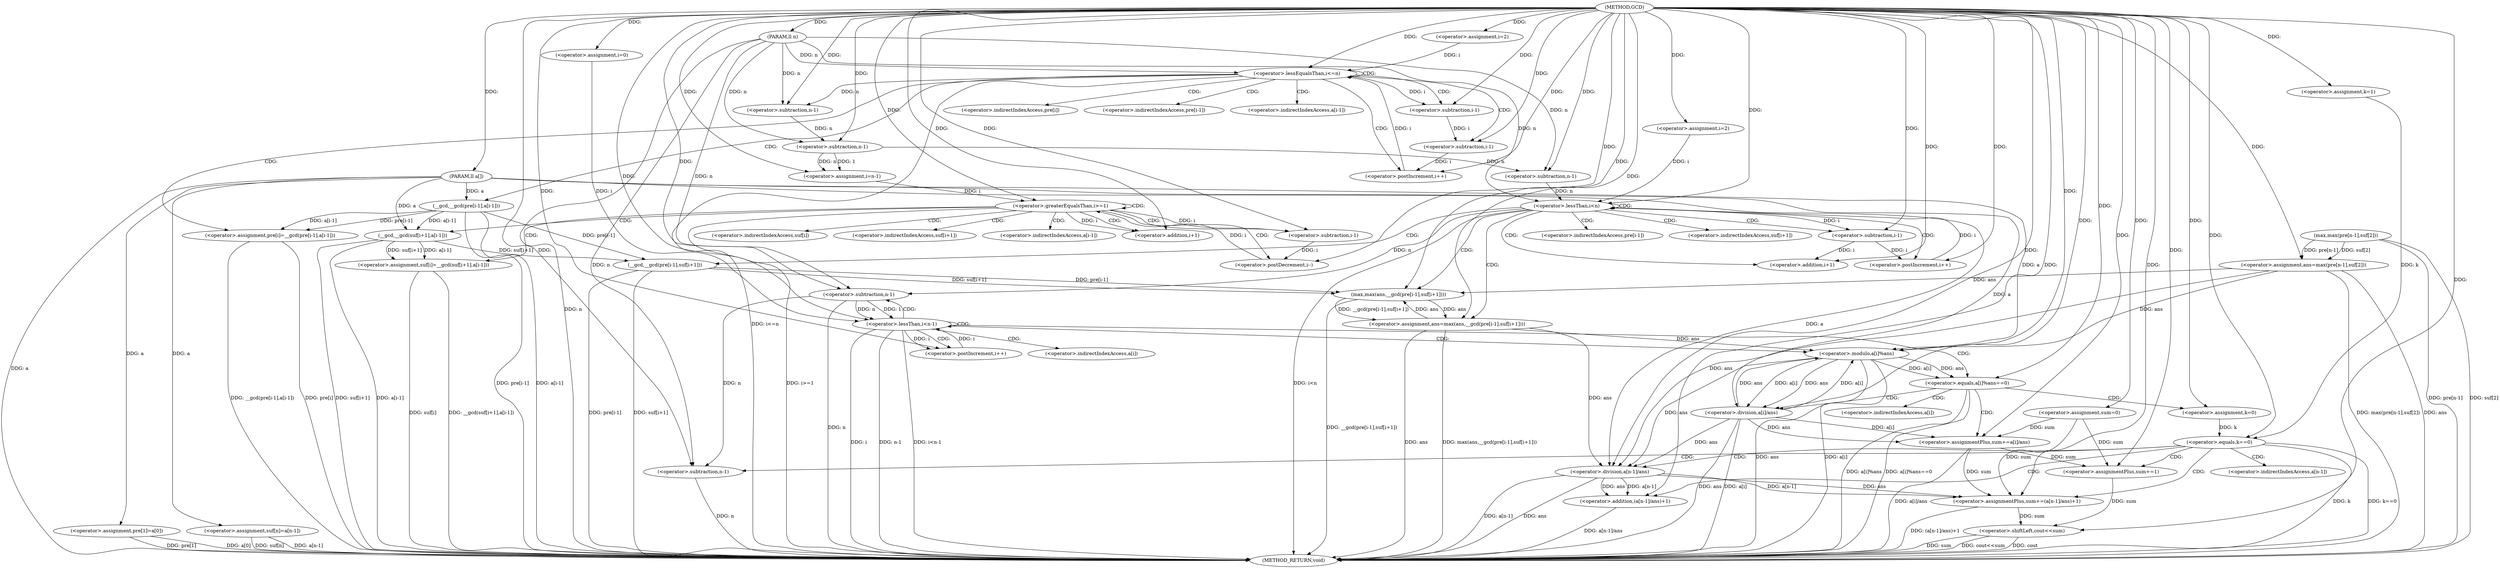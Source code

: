 digraph "GCD" {  
"1000157" [label = "(METHOD,GCD)" ]
"1000331" [label = "(METHOD_RETURN,void)" ]
"1000158" [label = "(PARAM,ll a[])" ]
"1000159" [label = "(PARAM,ll n)" ]
"1000163" [label = "(<operator>.assignment,pre[1]=a[0])" ]
"1000195" [label = "(<operator>.assignment,suf[n]=a[n-1])" ]
"1000232" [label = "(<operator>.assignment,ans=max(pre[n-1],suf[2]))" ]
"1000270" [label = "(<operator>.assignment,k=1)" ]
"1000274" [label = "(<operator>.assignment,sum=0)" ]
"1000328" [label = "(<operator>.shiftLeft,cout<<sum)" ]
"1000172" [label = "(<operator>.assignment,i=2)" ]
"1000175" [label = "(<operator>.lessEqualsThan,i<=n)" ]
"1000178" [label = "(<operator>.postIncrement,i++)" ]
"1000180" [label = "(<operator>.assignment,pre[i]=__gcd(pre[i-1],a[i-1]))" ]
"1000206" [label = "(<operator>.assignment,i=n-1)" ]
"1000211" [label = "(<operator>.greaterEqualsThan,i>=1)" ]
"1000214" [label = "(<operator>.postDecrement,i--)" ]
"1000216" [label = "(<operator>.assignment,suf[i]=__gcd(suf[i+1],a[i-1]))" ]
"1000245" [label = "(<operator>.assignment,i=2)" ]
"1000248" [label = "(<operator>.lessThan,i<n)" ]
"1000251" [label = "(<operator>.postIncrement,i++)" ]
"1000279" [label = "(<operator>.assignment,i=0)" ]
"1000282" [label = "(<operator>.lessThan,i<n-1)" ]
"1000287" [label = "(<operator>.postIncrement,i++)" ]
"1000310" [label = "(<operator>.equals,k==0)" ]
"1000313" [label = "(<operator>.assignmentPlus,sum+=(a[n-1]/ans)+1)" ]
"1000234" [label = "(max,max(pre[n-1],suf[2]))" ]
"1000254" [label = "(<operator>.assignment,ans=max(ans,__gcd(pre[i-1],suf[i+1])))" ]
"1000325" [label = "(<operator>.assignmentPlus,sum+=1)" ]
"1000184" [label = "(__gcd,__gcd(pre[i-1],a[i-1]))" ]
"1000201" [label = "(<operator>.subtraction,n-1)" ]
"1000208" [label = "(<operator>.subtraction,n-1)" ]
"1000220" [label = "(__gcd,__gcd(suf[i+1],a[i-1]))" ]
"1000284" [label = "(<operator>.subtraction,n-1)" ]
"1000291" [label = "(<operator>.equals,a[i]%ans==0)" ]
"1000298" [label = "(<operator>.assignmentPlus,sum+=a[i]/ans)" ]
"1000315" [label = "(<operator>.addition,(a[n-1]/ans)+1)" ]
"1000237" [label = "(<operator>.subtraction,n-1)" ]
"1000256" [label = "(max,max(ans,__gcd(pre[i-1],suf[i+1])))" ]
"1000306" [label = "(<operator>.assignment,k=0)" ]
"1000316" [label = "(<operator>.division,a[n-1]/ans)" ]
"1000187" [label = "(<operator>.subtraction,i-1)" ]
"1000192" [label = "(<operator>.subtraction,i-1)" ]
"1000223" [label = "(<operator>.addition,i+1)" ]
"1000228" [label = "(<operator>.subtraction,i-1)" ]
"1000258" [label = "(__gcd,__gcd(pre[i-1],suf[i+1]))" ]
"1000292" [label = "(<operator>.modulo,a[i]%ans)" ]
"1000300" [label = "(<operator>.division,a[i]/ans)" ]
"1000319" [label = "(<operator>.subtraction,n-1)" ]
"1000261" [label = "(<operator>.subtraction,i-1)" ]
"1000266" [label = "(<operator>.addition,i+1)" ]
"1000181" [label = "(<operator>.indirectIndexAccess,pre[i])" ]
"1000217" [label = "(<operator>.indirectIndexAccess,suf[i])" ]
"1000185" [label = "(<operator>.indirectIndexAccess,pre[i-1])" ]
"1000190" [label = "(<operator>.indirectIndexAccess,a[i-1])" ]
"1000221" [label = "(<operator>.indirectIndexAccess,suf[i+1])" ]
"1000226" [label = "(<operator>.indirectIndexAccess,a[i-1])" ]
"1000317" [label = "(<operator>.indirectIndexAccess,a[n-1])" ]
"1000259" [label = "(<operator>.indirectIndexAccess,pre[i-1])" ]
"1000264" [label = "(<operator>.indirectIndexAccess,suf[i+1])" ]
"1000293" [label = "(<operator>.indirectIndexAccess,a[i])" ]
"1000301" [label = "(<operator>.indirectIndexAccess,a[i])" ]
  "1000158" -> "1000331"  [ label = "DDG: a"] 
  "1000159" -> "1000331"  [ label = "DDG: n"] 
  "1000163" -> "1000331"  [ label = "DDG: pre[1]"] 
  "1000163" -> "1000331"  [ label = "DDG: a[0]"] 
  "1000175" -> "1000331"  [ label = "DDG: i<=n"] 
  "1000195" -> "1000331"  [ label = "DDG: suf[n]"] 
  "1000195" -> "1000331"  [ label = "DDG: a[n-1]"] 
  "1000211" -> "1000331"  [ label = "DDG: i>=1"] 
  "1000232" -> "1000331"  [ label = "DDG: ans"] 
  "1000234" -> "1000331"  [ label = "DDG: pre[n-1]"] 
  "1000234" -> "1000331"  [ label = "DDG: suf[2]"] 
  "1000232" -> "1000331"  [ label = "DDG: max(pre[n-1],suf[2])"] 
  "1000248" -> "1000331"  [ label = "DDG: i<n"] 
  "1000282" -> "1000331"  [ label = "DDG: i"] 
  "1000284" -> "1000331"  [ label = "DDG: n"] 
  "1000282" -> "1000331"  [ label = "DDG: n-1"] 
  "1000282" -> "1000331"  [ label = "DDG: i<n-1"] 
  "1000310" -> "1000331"  [ label = "DDG: k"] 
  "1000310" -> "1000331"  [ label = "DDG: k==0"] 
  "1000319" -> "1000331"  [ label = "DDG: n"] 
  "1000316" -> "1000331"  [ label = "DDG: a[n-1]"] 
  "1000316" -> "1000331"  [ label = "DDG: ans"] 
  "1000315" -> "1000331"  [ label = "DDG: a[n-1]/ans"] 
  "1000313" -> "1000331"  [ label = "DDG: (a[n-1]/ans)+1"] 
  "1000328" -> "1000331"  [ label = "DDG: sum"] 
  "1000328" -> "1000331"  [ label = "DDG: cout<<sum"] 
  "1000292" -> "1000331"  [ label = "DDG: a[i]"] 
  "1000292" -> "1000331"  [ label = "DDG: ans"] 
  "1000291" -> "1000331"  [ label = "DDG: a[i]%ans"] 
  "1000291" -> "1000331"  [ label = "DDG: a[i]%ans==0"] 
  "1000300" -> "1000331"  [ label = "DDG: a[i]"] 
  "1000300" -> "1000331"  [ label = "DDG: ans"] 
  "1000298" -> "1000331"  [ label = "DDG: a[i]/ans"] 
  "1000254" -> "1000331"  [ label = "DDG: ans"] 
  "1000258" -> "1000331"  [ label = "DDG: pre[i-1]"] 
  "1000258" -> "1000331"  [ label = "DDG: suf[i+1]"] 
  "1000256" -> "1000331"  [ label = "DDG: __gcd(pre[i-1],suf[i+1])"] 
  "1000254" -> "1000331"  [ label = "DDG: max(ans,__gcd(pre[i-1],suf[i+1]))"] 
  "1000216" -> "1000331"  [ label = "DDG: suf[i]"] 
  "1000220" -> "1000331"  [ label = "DDG: suf[i+1]"] 
  "1000220" -> "1000331"  [ label = "DDG: a[i-1]"] 
  "1000216" -> "1000331"  [ label = "DDG: __gcd(suf[i+1],a[i-1])"] 
  "1000180" -> "1000331"  [ label = "DDG: pre[i]"] 
  "1000184" -> "1000331"  [ label = "DDG: pre[i-1]"] 
  "1000184" -> "1000331"  [ label = "DDG: a[i-1]"] 
  "1000180" -> "1000331"  [ label = "DDG: __gcd(pre[i-1],a[i-1])"] 
  "1000328" -> "1000331"  [ label = "DDG: cout"] 
  "1000157" -> "1000158"  [ label = "DDG: "] 
  "1000157" -> "1000159"  [ label = "DDG: "] 
  "1000158" -> "1000163"  [ label = "DDG: a"] 
  "1000158" -> "1000195"  [ label = "DDG: a"] 
  "1000234" -> "1000232"  [ label = "DDG: pre[n-1]"] 
  "1000234" -> "1000232"  [ label = "DDG: suf[2]"] 
  "1000157" -> "1000270"  [ label = "DDG: "] 
  "1000157" -> "1000274"  [ label = "DDG: "] 
  "1000157" -> "1000172"  [ label = "DDG: "] 
  "1000184" -> "1000180"  [ label = "DDG: a[i-1]"] 
  "1000184" -> "1000180"  [ label = "DDG: pre[i-1]"] 
  "1000208" -> "1000206"  [ label = "DDG: n"] 
  "1000208" -> "1000206"  [ label = "DDG: 1"] 
  "1000220" -> "1000216"  [ label = "DDG: a[i-1]"] 
  "1000220" -> "1000216"  [ label = "DDG: suf[i+1]"] 
  "1000157" -> "1000232"  [ label = "DDG: "] 
  "1000157" -> "1000245"  [ label = "DDG: "] 
  "1000157" -> "1000279"  [ label = "DDG: "] 
  "1000316" -> "1000313"  [ label = "DDG: a[n-1]"] 
  "1000316" -> "1000313"  [ label = "DDG: ans"] 
  "1000157" -> "1000313"  [ label = "DDG: "] 
  "1000157" -> "1000328"  [ label = "DDG: "] 
  "1000325" -> "1000328"  [ label = "DDG: sum"] 
  "1000313" -> "1000328"  [ label = "DDG: sum"] 
  "1000172" -> "1000175"  [ label = "DDG: i"] 
  "1000178" -> "1000175"  [ label = "DDG: i"] 
  "1000157" -> "1000175"  [ label = "DDG: "] 
  "1000159" -> "1000175"  [ label = "DDG: n"] 
  "1000192" -> "1000178"  [ label = "DDG: i"] 
  "1000157" -> "1000178"  [ label = "DDG: "] 
  "1000157" -> "1000206"  [ label = "DDG: "] 
  "1000206" -> "1000211"  [ label = "DDG: i"] 
  "1000214" -> "1000211"  [ label = "DDG: i"] 
  "1000157" -> "1000211"  [ label = "DDG: "] 
  "1000228" -> "1000214"  [ label = "DDG: i"] 
  "1000157" -> "1000214"  [ label = "DDG: "] 
  "1000245" -> "1000248"  [ label = "DDG: i"] 
  "1000251" -> "1000248"  [ label = "DDG: i"] 
  "1000157" -> "1000248"  [ label = "DDG: "] 
  "1000237" -> "1000248"  [ label = "DDG: n"] 
  "1000159" -> "1000248"  [ label = "DDG: n"] 
  "1000157" -> "1000251"  [ label = "DDG: "] 
  "1000261" -> "1000251"  [ label = "DDG: i"] 
  "1000256" -> "1000254"  [ label = "DDG: __gcd(pre[i-1],suf[i+1])"] 
  "1000256" -> "1000254"  [ label = "DDG: ans"] 
  "1000279" -> "1000282"  [ label = "DDG: i"] 
  "1000287" -> "1000282"  [ label = "DDG: i"] 
  "1000157" -> "1000282"  [ label = "DDG: "] 
  "1000284" -> "1000282"  [ label = "DDG: 1"] 
  "1000284" -> "1000282"  [ label = "DDG: n"] 
  "1000282" -> "1000287"  [ label = "DDG: i"] 
  "1000157" -> "1000287"  [ label = "DDG: "] 
  "1000270" -> "1000310"  [ label = "DDG: k"] 
  "1000306" -> "1000310"  [ label = "DDG: k"] 
  "1000157" -> "1000310"  [ label = "DDG: "] 
  "1000274" -> "1000313"  [ label = "DDG: sum"] 
  "1000298" -> "1000313"  [ label = "DDG: sum"] 
  "1000157" -> "1000325"  [ label = "DDG: "] 
  "1000158" -> "1000184"  [ label = "DDG: a"] 
  "1000175" -> "1000201"  [ label = "DDG: n"] 
  "1000159" -> "1000201"  [ label = "DDG: n"] 
  "1000157" -> "1000201"  [ label = "DDG: "] 
  "1000201" -> "1000208"  [ label = "DDG: n"] 
  "1000159" -> "1000208"  [ label = "DDG: n"] 
  "1000157" -> "1000208"  [ label = "DDG: "] 
  "1000184" -> "1000220"  [ label = "DDG: a[i-1]"] 
  "1000158" -> "1000220"  [ label = "DDG: a"] 
  "1000157" -> "1000254"  [ label = "DDG: "] 
  "1000248" -> "1000284"  [ label = "DDG: n"] 
  "1000159" -> "1000284"  [ label = "DDG: n"] 
  "1000157" -> "1000284"  [ label = "DDG: "] 
  "1000300" -> "1000298"  [ label = "DDG: ans"] 
  "1000300" -> "1000298"  [ label = "DDG: a[i]"] 
  "1000316" -> "1000315"  [ label = "DDG: a[n-1]"] 
  "1000316" -> "1000315"  [ label = "DDG: ans"] 
  "1000157" -> "1000315"  [ label = "DDG: "] 
  "1000274" -> "1000325"  [ label = "DDG: sum"] 
  "1000298" -> "1000325"  [ label = "DDG: sum"] 
  "1000208" -> "1000237"  [ label = "DDG: n"] 
  "1000159" -> "1000237"  [ label = "DDG: n"] 
  "1000157" -> "1000237"  [ label = "DDG: "] 
  "1000232" -> "1000256"  [ label = "DDG: ans"] 
  "1000254" -> "1000256"  [ label = "DDG: ans"] 
  "1000157" -> "1000256"  [ label = "DDG: "] 
  "1000258" -> "1000256"  [ label = "DDG: pre[i-1]"] 
  "1000258" -> "1000256"  [ label = "DDG: suf[i+1]"] 
  "1000292" -> "1000291"  [ label = "DDG: ans"] 
  "1000292" -> "1000291"  [ label = "DDG: a[i]"] 
  "1000157" -> "1000291"  [ label = "DDG: "] 
  "1000274" -> "1000298"  [ label = "DDG: sum"] 
  "1000157" -> "1000298"  [ label = "DDG: "] 
  "1000157" -> "1000306"  [ label = "DDG: "] 
  "1000158" -> "1000316"  [ label = "DDG: a"] 
  "1000232" -> "1000316"  [ label = "DDG: ans"] 
  "1000292" -> "1000316"  [ label = "DDG: ans"] 
  "1000300" -> "1000316"  [ label = "DDG: ans"] 
  "1000254" -> "1000316"  [ label = "DDG: ans"] 
  "1000157" -> "1000316"  [ label = "DDG: "] 
  "1000175" -> "1000187"  [ label = "DDG: i"] 
  "1000157" -> "1000187"  [ label = "DDG: "] 
  "1000187" -> "1000192"  [ label = "DDG: i"] 
  "1000157" -> "1000192"  [ label = "DDG: "] 
  "1000211" -> "1000223"  [ label = "DDG: i"] 
  "1000157" -> "1000223"  [ label = "DDG: "] 
  "1000157" -> "1000228"  [ label = "DDG: "] 
  "1000211" -> "1000228"  [ label = "DDG: i"] 
  "1000184" -> "1000258"  [ label = "DDG: pre[i-1]"] 
  "1000220" -> "1000258"  [ label = "DDG: suf[i+1]"] 
  "1000300" -> "1000292"  [ label = "DDG: a[i]"] 
  "1000158" -> "1000292"  [ label = "DDG: a"] 
  "1000232" -> "1000292"  [ label = "DDG: ans"] 
  "1000300" -> "1000292"  [ label = "DDG: ans"] 
  "1000254" -> "1000292"  [ label = "DDG: ans"] 
  "1000157" -> "1000292"  [ label = "DDG: "] 
  "1000292" -> "1000300"  [ label = "DDG: a[i]"] 
  "1000158" -> "1000300"  [ label = "DDG: a"] 
  "1000292" -> "1000300"  [ label = "DDG: ans"] 
  "1000157" -> "1000300"  [ label = "DDG: "] 
  "1000284" -> "1000319"  [ label = "DDG: n"] 
  "1000159" -> "1000319"  [ label = "DDG: n"] 
  "1000157" -> "1000319"  [ label = "DDG: "] 
  "1000248" -> "1000261"  [ label = "DDG: i"] 
  "1000157" -> "1000261"  [ label = "DDG: "] 
  "1000261" -> "1000266"  [ label = "DDG: i"] 
  "1000157" -> "1000266"  [ label = "DDG: "] 
  "1000175" -> "1000180"  [ label = "CDG: "] 
  "1000175" -> "1000190"  [ label = "CDG: "] 
  "1000175" -> "1000175"  [ label = "CDG: "] 
  "1000175" -> "1000192"  [ label = "CDG: "] 
  "1000175" -> "1000187"  [ label = "CDG: "] 
  "1000175" -> "1000185"  [ label = "CDG: "] 
  "1000175" -> "1000178"  [ label = "CDG: "] 
  "1000175" -> "1000184"  [ label = "CDG: "] 
  "1000175" -> "1000181"  [ label = "CDG: "] 
  "1000211" -> "1000211"  [ label = "CDG: "] 
  "1000211" -> "1000221"  [ label = "CDG: "] 
  "1000211" -> "1000216"  [ label = "CDG: "] 
  "1000211" -> "1000220"  [ label = "CDG: "] 
  "1000211" -> "1000214"  [ label = "CDG: "] 
  "1000211" -> "1000217"  [ label = "CDG: "] 
  "1000211" -> "1000226"  [ label = "CDG: "] 
  "1000211" -> "1000223"  [ label = "CDG: "] 
  "1000211" -> "1000228"  [ label = "CDG: "] 
  "1000248" -> "1000258"  [ label = "CDG: "] 
  "1000248" -> "1000259"  [ label = "CDG: "] 
  "1000248" -> "1000251"  [ label = "CDG: "] 
  "1000248" -> "1000254"  [ label = "CDG: "] 
  "1000248" -> "1000261"  [ label = "CDG: "] 
  "1000248" -> "1000248"  [ label = "CDG: "] 
  "1000248" -> "1000266"  [ label = "CDG: "] 
  "1000248" -> "1000264"  [ label = "CDG: "] 
  "1000248" -> "1000256"  [ label = "CDG: "] 
  "1000282" -> "1000293"  [ label = "CDG: "] 
  "1000282" -> "1000291"  [ label = "CDG: "] 
  "1000282" -> "1000282"  [ label = "CDG: "] 
  "1000282" -> "1000284"  [ label = "CDG: "] 
  "1000282" -> "1000292"  [ label = "CDG: "] 
  "1000282" -> "1000287"  [ label = "CDG: "] 
  "1000310" -> "1000315"  [ label = "CDG: "] 
  "1000310" -> "1000313"  [ label = "CDG: "] 
  "1000310" -> "1000316"  [ label = "CDG: "] 
  "1000310" -> "1000319"  [ label = "CDG: "] 
  "1000310" -> "1000325"  [ label = "CDG: "] 
  "1000310" -> "1000317"  [ label = "CDG: "] 
  "1000291" -> "1000298"  [ label = "CDG: "] 
  "1000291" -> "1000300"  [ label = "CDG: "] 
  "1000291" -> "1000306"  [ label = "CDG: "] 
  "1000291" -> "1000301"  [ label = "CDG: "] 
}
